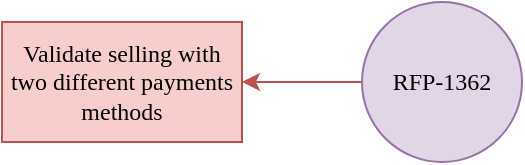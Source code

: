 <mxfile version="22.1.16" type="github">
  <diagram name="Page-1" id="Mh-8VSOMWzJSXaQSpLRG">
    <mxGraphModel dx="1434" dy="754" grid="1" gridSize="10" guides="1" tooltips="1" connect="1" arrows="1" fold="1" page="1" pageScale="1" pageWidth="827" pageHeight="1169" math="0" shadow="0">
      <root>
        <mxCell id="0" />
        <mxCell id="1" parent="0" />
        <mxCell id="7JPnDVqfVdsdIesFL2e--3" value="" style="edgeStyle=orthogonalEdgeStyle;rounded=0;orthogonalLoop=1;jettySize=auto;html=1;fillColor=#f8cecc;strokeColor=#b85450;" parent="1" source="7JPnDVqfVdsdIesFL2e--1" target="7JPnDVqfVdsdIesFL2e--2" edge="1">
          <mxGeometry relative="1" as="geometry" />
        </mxCell>
        <mxCell id="7JPnDVqfVdsdIesFL2e--1" value="RFP-1362" style="ellipse;whiteSpace=wrap;html=1;aspect=fixed;fillColor=#e1d5e7;strokeColor=#9673a6;fontFamily=Lucida Console;" parent="1" vertex="1">
          <mxGeometry x="370" y="350" width="80" height="80" as="geometry" />
        </mxCell>
        <mxCell id="7JPnDVqfVdsdIesFL2e--2" value="Validate selling with two different payments methods" style="whiteSpace=wrap;html=1;fontFamily=Lucida Console;fillColor=#f8cecc;strokeColor=#b85450;" parent="1" vertex="1">
          <mxGeometry x="190" y="360" width="120" height="60" as="geometry" />
        </mxCell>
      </root>
    </mxGraphModel>
  </diagram>
</mxfile>
